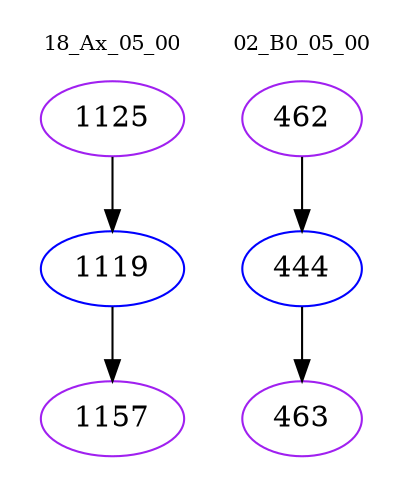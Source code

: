 digraph{
subgraph cluster_0 {
color = white
label = "18_Ax_05_00";
fontsize=10;
T0_1125 [label="1125", color="purple"]
T0_1125 -> T0_1119 [color="black"]
T0_1119 [label="1119", color="blue"]
T0_1119 -> T0_1157 [color="black"]
T0_1157 [label="1157", color="purple"]
}
subgraph cluster_1 {
color = white
label = "02_B0_05_00";
fontsize=10;
T1_462 [label="462", color="purple"]
T1_462 -> T1_444 [color="black"]
T1_444 [label="444", color="blue"]
T1_444 -> T1_463 [color="black"]
T1_463 [label="463", color="purple"]
}
}
